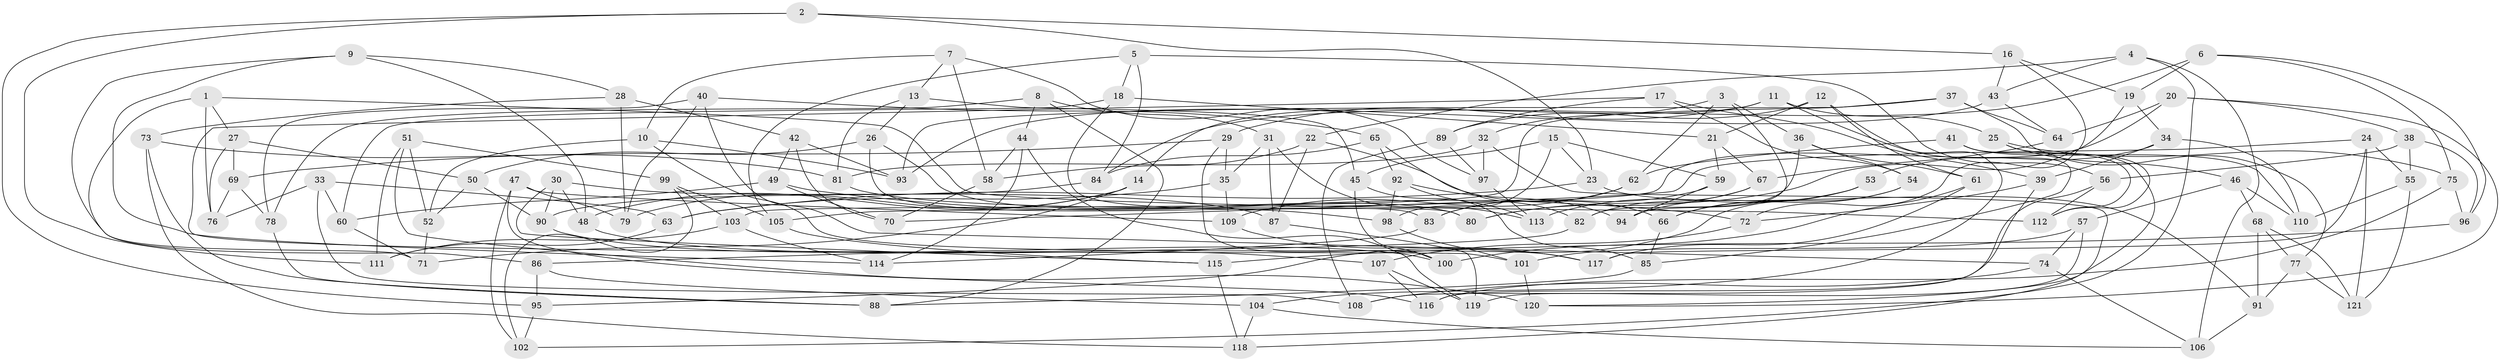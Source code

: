 // Generated by graph-tools (version 1.1) at 2025/27/03/09/25 03:27:02]
// undirected, 121 vertices, 242 edges
graph export_dot {
graph [start="1"]
  node [color=gray90,style=filled];
  1;
  2;
  3;
  4;
  5;
  6;
  7;
  8;
  9;
  10;
  11;
  12;
  13;
  14;
  15;
  16;
  17;
  18;
  19;
  20;
  21;
  22;
  23;
  24;
  25;
  26;
  27;
  28;
  29;
  30;
  31;
  32;
  33;
  34;
  35;
  36;
  37;
  38;
  39;
  40;
  41;
  42;
  43;
  44;
  45;
  46;
  47;
  48;
  49;
  50;
  51;
  52;
  53;
  54;
  55;
  56;
  57;
  58;
  59;
  60;
  61;
  62;
  63;
  64;
  65;
  66;
  67;
  68;
  69;
  70;
  71;
  72;
  73;
  74;
  75;
  76;
  77;
  78;
  79;
  80;
  81;
  82;
  83;
  84;
  85;
  86;
  87;
  88;
  89;
  90;
  91;
  92;
  93;
  94;
  95;
  96;
  97;
  98;
  99;
  100;
  101;
  102;
  103;
  104;
  105;
  106;
  107;
  108;
  109;
  110;
  111;
  112;
  113;
  114;
  115;
  116;
  117;
  118;
  119;
  120;
  121;
  1 -- 112;
  1 -- 76;
  1 -- 27;
  1 -- 71;
  2 -- 23;
  2 -- 95;
  2 -- 16;
  2 -- 111;
  3 -- 36;
  3 -- 62;
  3 -- 32;
  3 -- 94;
  4 -- 102;
  4 -- 106;
  4 -- 43;
  4 -- 22;
  5 -- 105;
  5 -- 18;
  5 -- 56;
  5 -- 84;
  6 -- 96;
  6 -- 19;
  6 -- 75;
  6 -- 84;
  7 -- 10;
  7 -- 58;
  7 -- 13;
  7 -- 97;
  8 -- 31;
  8 -- 44;
  8 -- 88;
  8 -- 78;
  9 -- 28;
  9 -- 86;
  9 -- 48;
  9 -- 114;
  10 -- 93;
  10 -- 52;
  10 -- 117;
  11 -- 29;
  11 -- 14;
  11 -- 104;
  11 -- 25;
  12 -- 61;
  12 -- 89;
  12 -- 21;
  12 -- 85;
  13 -- 81;
  13 -- 45;
  13 -- 26;
  14 -- 79;
  14 -- 48;
  14 -- 71;
  15 -- 45;
  15 -- 59;
  15 -- 98;
  15 -- 23;
  16 -- 72;
  16 -- 43;
  16 -- 19;
  17 -- 39;
  17 -- 54;
  17 -- 89;
  17 -- 101;
  18 -- 80;
  18 -- 60;
  18 -- 21;
  19 -- 80;
  19 -- 34;
  20 -- 64;
  20 -- 120;
  20 -- 105;
  20 -- 38;
  21 -- 59;
  21 -- 67;
  22 -- 87;
  22 -- 66;
  22 -- 58;
  23 -- 91;
  23 -- 63;
  24 -- 117;
  24 -- 121;
  24 -- 55;
  24 -- 70;
  25 -- 112;
  25 -- 46;
  25 -- 75;
  26 -- 80;
  26 -- 50;
  26 -- 83;
  27 -- 50;
  27 -- 76;
  27 -- 69;
  28 -- 42;
  28 -- 79;
  28 -- 73;
  29 -- 69;
  29 -- 100;
  29 -- 35;
  30 -- 87;
  30 -- 90;
  30 -- 115;
  30 -- 48;
  31 -- 35;
  31 -- 113;
  31 -- 87;
  32 -- 118;
  32 -- 97;
  32 -- 81;
  33 -- 60;
  33 -- 76;
  33 -- 108;
  33 -- 63;
  34 -- 53;
  34 -- 110;
  34 -- 39;
  35 -- 63;
  35 -- 109;
  36 -- 54;
  36 -- 82;
  36 -- 61;
  37 -- 93;
  37 -- 64;
  37 -- 77;
  37 -- 103;
  38 -- 96;
  38 -- 55;
  38 -- 56;
  39 -- 72;
  39 -- 116;
  40 -- 78;
  40 -- 74;
  40 -- 79;
  40 -- 65;
  41 -- 110;
  41 -- 120;
  41 -- 62;
  41 -- 112;
  42 -- 70;
  42 -- 93;
  42 -- 49;
  43 -- 64;
  43 -- 93;
  44 -- 119;
  44 -- 58;
  44 -- 114;
  45 -- 100;
  45 -- 85;
  46 -- 110;
  46 -- 68;
  46 -- 57;
  47 -- 79;
  47 -- 102;
  47 -- 116;
  47 -- 109;
  48 -- 107;
  49 -- 70;
  49 -- 72;
  49 -- 60;
  50 -- 90;
  50 -- 52;
  51 -- 99;
  51 -- 120;
  51 -- 52;
  51 -- 111;
  52 -- 71;
  53 -- 66;
  53 -- 113;
  53 -- 94;
  54 -- 66;
  54 -- 95;
  55 -- 121;
  55 -- 110;
  56 -- 108;
  56 -- 112;
  57 -- 119;
  57 -- 101;
  57 -- 74;
  58 -- 70;
  59 -- 83;
  59 -- 94;
  60 -- 71;
  61 -- 100;
  61 -- 117;
  62 -- 109;
  62 -- 83;
  63 -- 111;
  64 -- 67;
  65 -- 82;
  65 -- 92;
  65 -- 84;
  66 -- 85;
  67 -- 82;
  67 -- 80;
  68 -- 121;
  68 -- 91;
  68 -- 77;
  69 -- 76;
  69 -- 78;
  72 -- 107;
  73 -- 88;
  73 -- 81;
  73 -- 118;
  74 -- 106;
  74 -- 108;
  75 -- 96;
  75 -- 116;
  77 -- 121;
  77 -- 91;
  78 -- 88;
  81 -- 98;
  82 -- 86;
  83 -- 114;
  84 -- 90;
  85 -- 88;
  86 -- 95;
  86 -- 104;
  87 -- 119;
  89 -- 97;
  89 -- 108;
  90 -- 100;
  91 -- 106;
  92 -- 94;
  92 -- 98;
  92 -- 113;
  95 -- 102;
  96 -- 115;
  97 -- 113;
  98 -- 101;
  99 -- 105;
  99 -- 103;
  99 -- 102;
  101 -- 120;
  103 -- 114;
  103 -- 111;
  104 -- 106;
  104 -- 118;
  105 -- 115;
  107 -- 119;
  107 -- 116;
  109 -- 117;
  115 -- 118;
}
